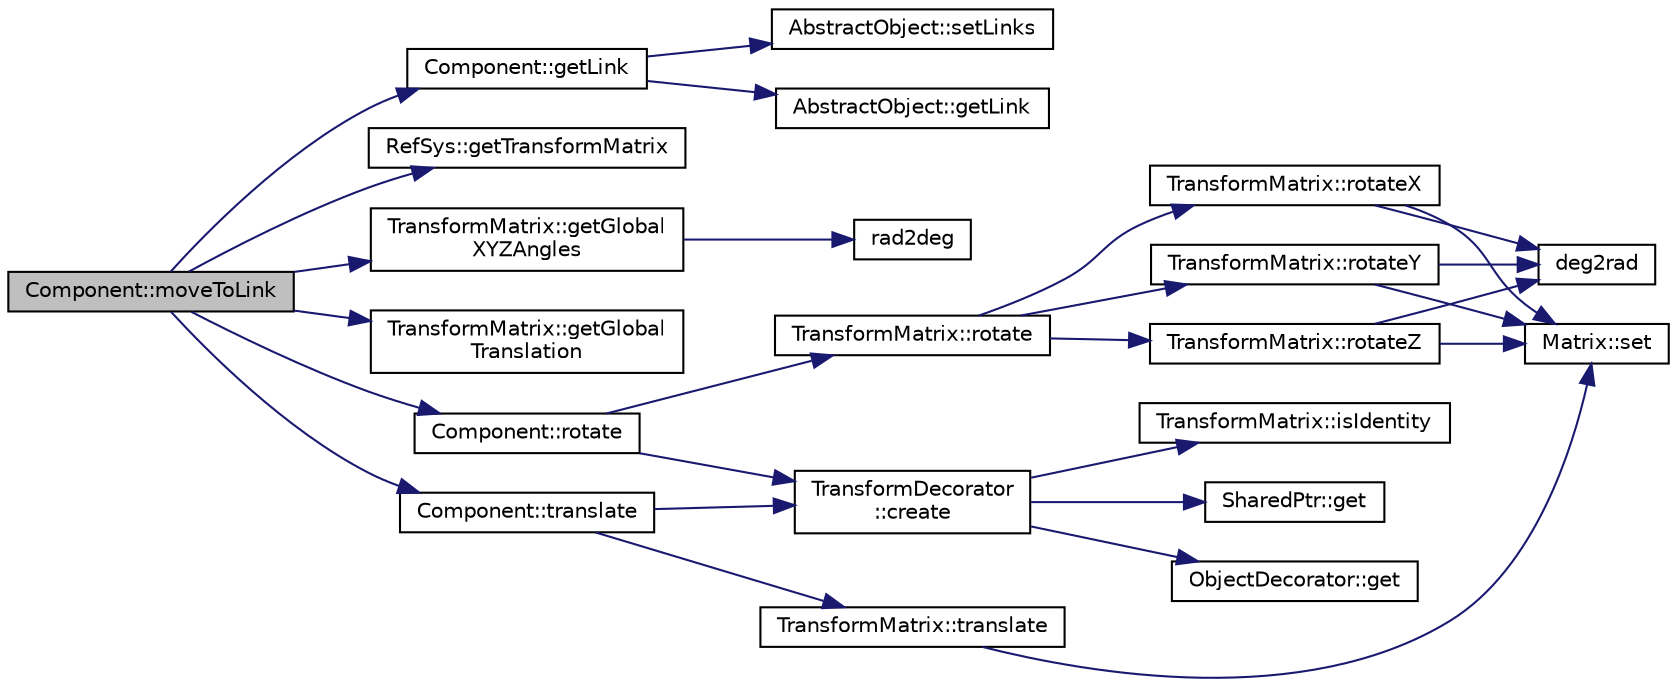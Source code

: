 digraph "Component::moveToLink"
{
  edge [fontname="Helvetica",fontsize="10",labelfontname="Helvetica",labelfontsize="10"];
  node [fontname="Helvetica",fontsize="10",shape=record];
  rankdir="LR";
  Node1 [label="Component::moveToLink",height=0.2,width=0.4,color="black", fillcolor="grey75", style="filled" fontcolor="black"];
  Node1 -> Node2 [color="midnightblue",fontsize="10",style="solid",fontname="Helvetica"];
  Node2 [label="Component::getLink",height=0.2,width=0.4,color="black", fillcolor="white", style="filled",URL="$classComponent.html#a91c6c7f8caa0ab0e6d8368ee46a4edb9"];
  Node2 -> Node3 [color="midnightblue",fontsize="10",style="solid",fontname="Helvetica"];
  Node3 [label="AbstractObject::setLinks",height=0.2,width=0.4,color="black", fillcolor="white", style="filled",URL="$classAbstractObject.html#ab10fcc764ffe95d859beedaaf6b54a7e"];
  Node2 -> Node4 [color="midnightblue",fontsize="10",style="solid",fontname="Helvetica"];
  Node4 [label="AbstractObject::getLink",height=0.2,width=0.4,color="black", fillcolor="white", style="filled",URL="$classAbstractObject.html#a1ed07929ab8bef9fd5f33f71890388cf"];
  Node1 -> Node5 [color="midnightblue",fontsize="10",style="solid",fontname="Helvetica"];
  Node5 [label="RefSys::getTransformMatrix",height=0.2,width=0.4,color="black", fillcolor="white", style="filled",URL="$classRefSys.html#a242db8ba69ca79d31ab07793ad458ced",tooltip="Rotates the reference system This methods rotates the reference system with a rotational matrix..."];
  Node1 -> Node6 [color="midnightblue",fontsize="10",style="solid",fontname="Helvetica"];
  Node6 [label="TransformMatrix::getGlobal\lXYZAngles",height=0.2,width=0.4,color="black", fillcolor="white", style="filled",URL="$classTransformMatrix.html#a72b499093d75f6737660168c21b01a5b",tooltip="Gets the rotation angles about the fixed axes x,y,z. Obtains the rotation angles about the fixed x..."];
  Node6 -> Node7 [color="midnightblue",fontsize="10",style="solid",fontname="Helvetica"];
  Node7 [label="rad2deg",height=0.2,width=0.4,color="black", fillcolor="white", style="filled",URL="$Math_8h.html#a638b7a3259334d9389d4dcb31cb7dfea"];
  Node1 -> Node8 [color="midnightblue",fontsize="10",style="solid",fontname="Helvetica"];
  Node8 [label="TransformMatrix::getGlobal\lTranslation",height=0.2,width=0.4,color="black", fillcolor="white", style="filled",URL="$classTransformMatrix.html#a7f27e92f29e5d19fdffafb1fd987984b",tooltip="Gets the translation wrt. the fixed axes x,y,z. Obtains the rotation angles about the fixed x..."];
  Node1 -> Node9 [color="midnightblue",fontsize="10",style="solid",fontname="Helvetica"];
  Node9 [label="Component::rotate",height=0.2,width=0.4,color="black", fillcolor="white", style="filled",URL="$classComponent.html#a5d02f92e62bd7a142dcc9c0dae0c908d",tooltip="Rotate the component."];
  Node9 -> Node10 [color="midnightblue",fontsize="10",style="solid",fontname="Helvetica"];
  Node10 [label="TransformMatrix::rotate",height=0.2,width=0.4,color="black", fillcolor="white", style="filled",URL="$classTransformMatrix.html#a20910983db5e4e0574879dd86b4f8a3e",tooltip="Applies a Roll-Pitch-Yaw rotation around the initial fixed x, y, z Applies three rotations around the..."];
  Node10 -> Node11 [color="midnightblue",fontsize="10",style="solid",fontname="Helvetica"];
  Node11 [label="TransformMatrix::rotateX",height=0.2,width=0.4,color="black", fillcolor="white", style="filled",URL="$classTransformMatrix.html#ad94010aa2da239614efbfb4926d63c04",tooltip="Applies a rotation around initial fixed x axis Applies a rotation around current x axis..."];
  Node11 -> Node12 [color="midnightblue",fontsize="10",style="solid",fontname="Helvetica"];
  Node12 [label="deg2rad",height=0.2,width=0.4,color="black", fillcolor="white", style="filled",URL="$Math_8h.html#a021636ed21e2cb128cb67fa392983ac0"];
  Node11 -> Node13 [color="midnightblue",fontsize="10",style="solid",fontname="Helvetica"];
  Node13 [label="Matrix::set",height=0.2,width=0.4,color="black", fillcolor="white", style="filled",URL="$classMatrix.html#a820d3e49ffea766faf310729803e1df1"];
  Node10 -> Node14 [color="midnightblue",fontsize="10",style="solid",fontname="Helvetica"];
  Node14 [label="TransformMatrix::rotateY",height=0.2,width=0.4,color="black", fillcolor="white", style="filled",URL="$classTransformMatrix.html#ac76ffec4c53cd0b70b0bc86a67f95ad0",tooltip="Applies a rotation around initial fixed y axis Applies a rotation around current y axis..."];
  Node14 -> Node12 [color="midnightblue",fontsize="10",style="solid",fontname="Helvetica"];
  Node14 -> Node13 [color="midnightblue",fontsize="10",style="solid",fontname="Helvetica"];
  Node10 -> Node15 [color="midnightblue",fontsize="10",style="solid",fontname="Helvetica"];
  Node15 [label="TransformMatrix::rotateZ",height=0.2,width=0.4,color="black", fillcolor="white", style="filled",URL="$classTransformMatrix.html#a4b485e8c3d73e3b687b4859b4cc11408",tooltip="Applies a rotation around initial fixed current z axis Applies a rotation around current z axis..."];
  Node15 -> Node12 [color="midnightblue",fontsize="10",style="solid",fontname="Helvetica"];
  Node15 -> Node13 [color="midnightblue",fontsize="10",style="solid",fontname="Helvetica"];
  Node9 -> Node16 [color="midnightblue",fontsize="10",style="solid",fontname="Helvetica"];
  Node16 [label="TransformDecorator\l::create",height=0.2,width=0.4,color="black", fillcolor="white", style="filled",URL="$classTransformDecorator.html#a0aa4971660b91bebb8ad53e682b00bd1",tooltip="Default factory method."];
  Node16 -> Node17 [color="midnightblue",fontsize="10",style="solid",fontname="Helvetica"];
  Node17 [label="TransformMatrix::isIdentity",height=0.2,width=0.4,color="black", fillcolor="white", style="filled",URL="$classTransformMatrix.html#ae53e1d2436656a41d8689cd818a05f88",tooltip="checke if matrix equals identity"];
  Node16 -> Node18 [color="midnightblue",fontsize="10",style="solid",fontname="Helvetica"];
  Node18 [label="SharedPtr::get",height=0.2,width=0.4,color="black", fillcolor="white", style="filled",URL="$classSharedPtr.html#ac747048e189c896c11f0b436d02fc5e1",tooltip="Gets the pointer hold."];
  Node16 -> Node19 [color="midnightblue",fontsize="10",style="solid",fontname="Helvetica"];
  Node19 [label="ObjectDecorator::get",height=0.2,width=0.4,color="black", fillcolor="white", style="filled",URL="$classObjectDecorator.html#a0021fca00921a5a48b4507612dc65c74",tooltip="Get the internally hold pointer. Const version."];
  Node1 -> Node20 [color="midnightblue",fontsize="10",style="solid",fontname="Helvetica"];
  Node20 [label="Component::translate",height=0.2,width=0.4,color="black", fillcolor="white", style="filled",URL="$classComponent.html#a0df678527e9d0d65a749bbc5883a71af",tooltip="Translate the component."];
  Node20 -> Node21 [color="midnightblue",fontsize="10",style="solid",fontname="Helvetica"];
  Node21 [label="TransformMatrix::translate",height=0.2,width=0.4,color="black", fillcolor="white", style="filled",URL="$classTransformMatrix.html#ae2b5dc7c41da84953f791e12e0b22964",tooltip="performs a translation"];
  Node21 -> Node13 [color="midnightblue",fontsize="10",style="solid",fontname="Helvetica"];
  Node20 -> Node16 [color="midnightblue",fontsize="10",style="solid",fontname="Helvetica"];
}
